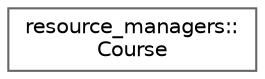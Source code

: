 digraph "Graphical Class Hierarchy"
{
 // LATEX_PDF_SIZE
  bgcolor="transparent";
  edge [fontname=Helvetica,fontsize=10,labelfontname=Helvetica,labelfontsize=10];
  node [fontname=Helvetica,fontsize=10,shape=box,height=0.2,width=0.4];
  rankdir="LR";
  Node0 [id="Node000000",label="resource_managers::\lCourse",height=0.2,width=0.4,color="grey40", fillcolor="white", style="filled",URL="$structresource__managers_1_1Course.html",tooltip=" "];
}

